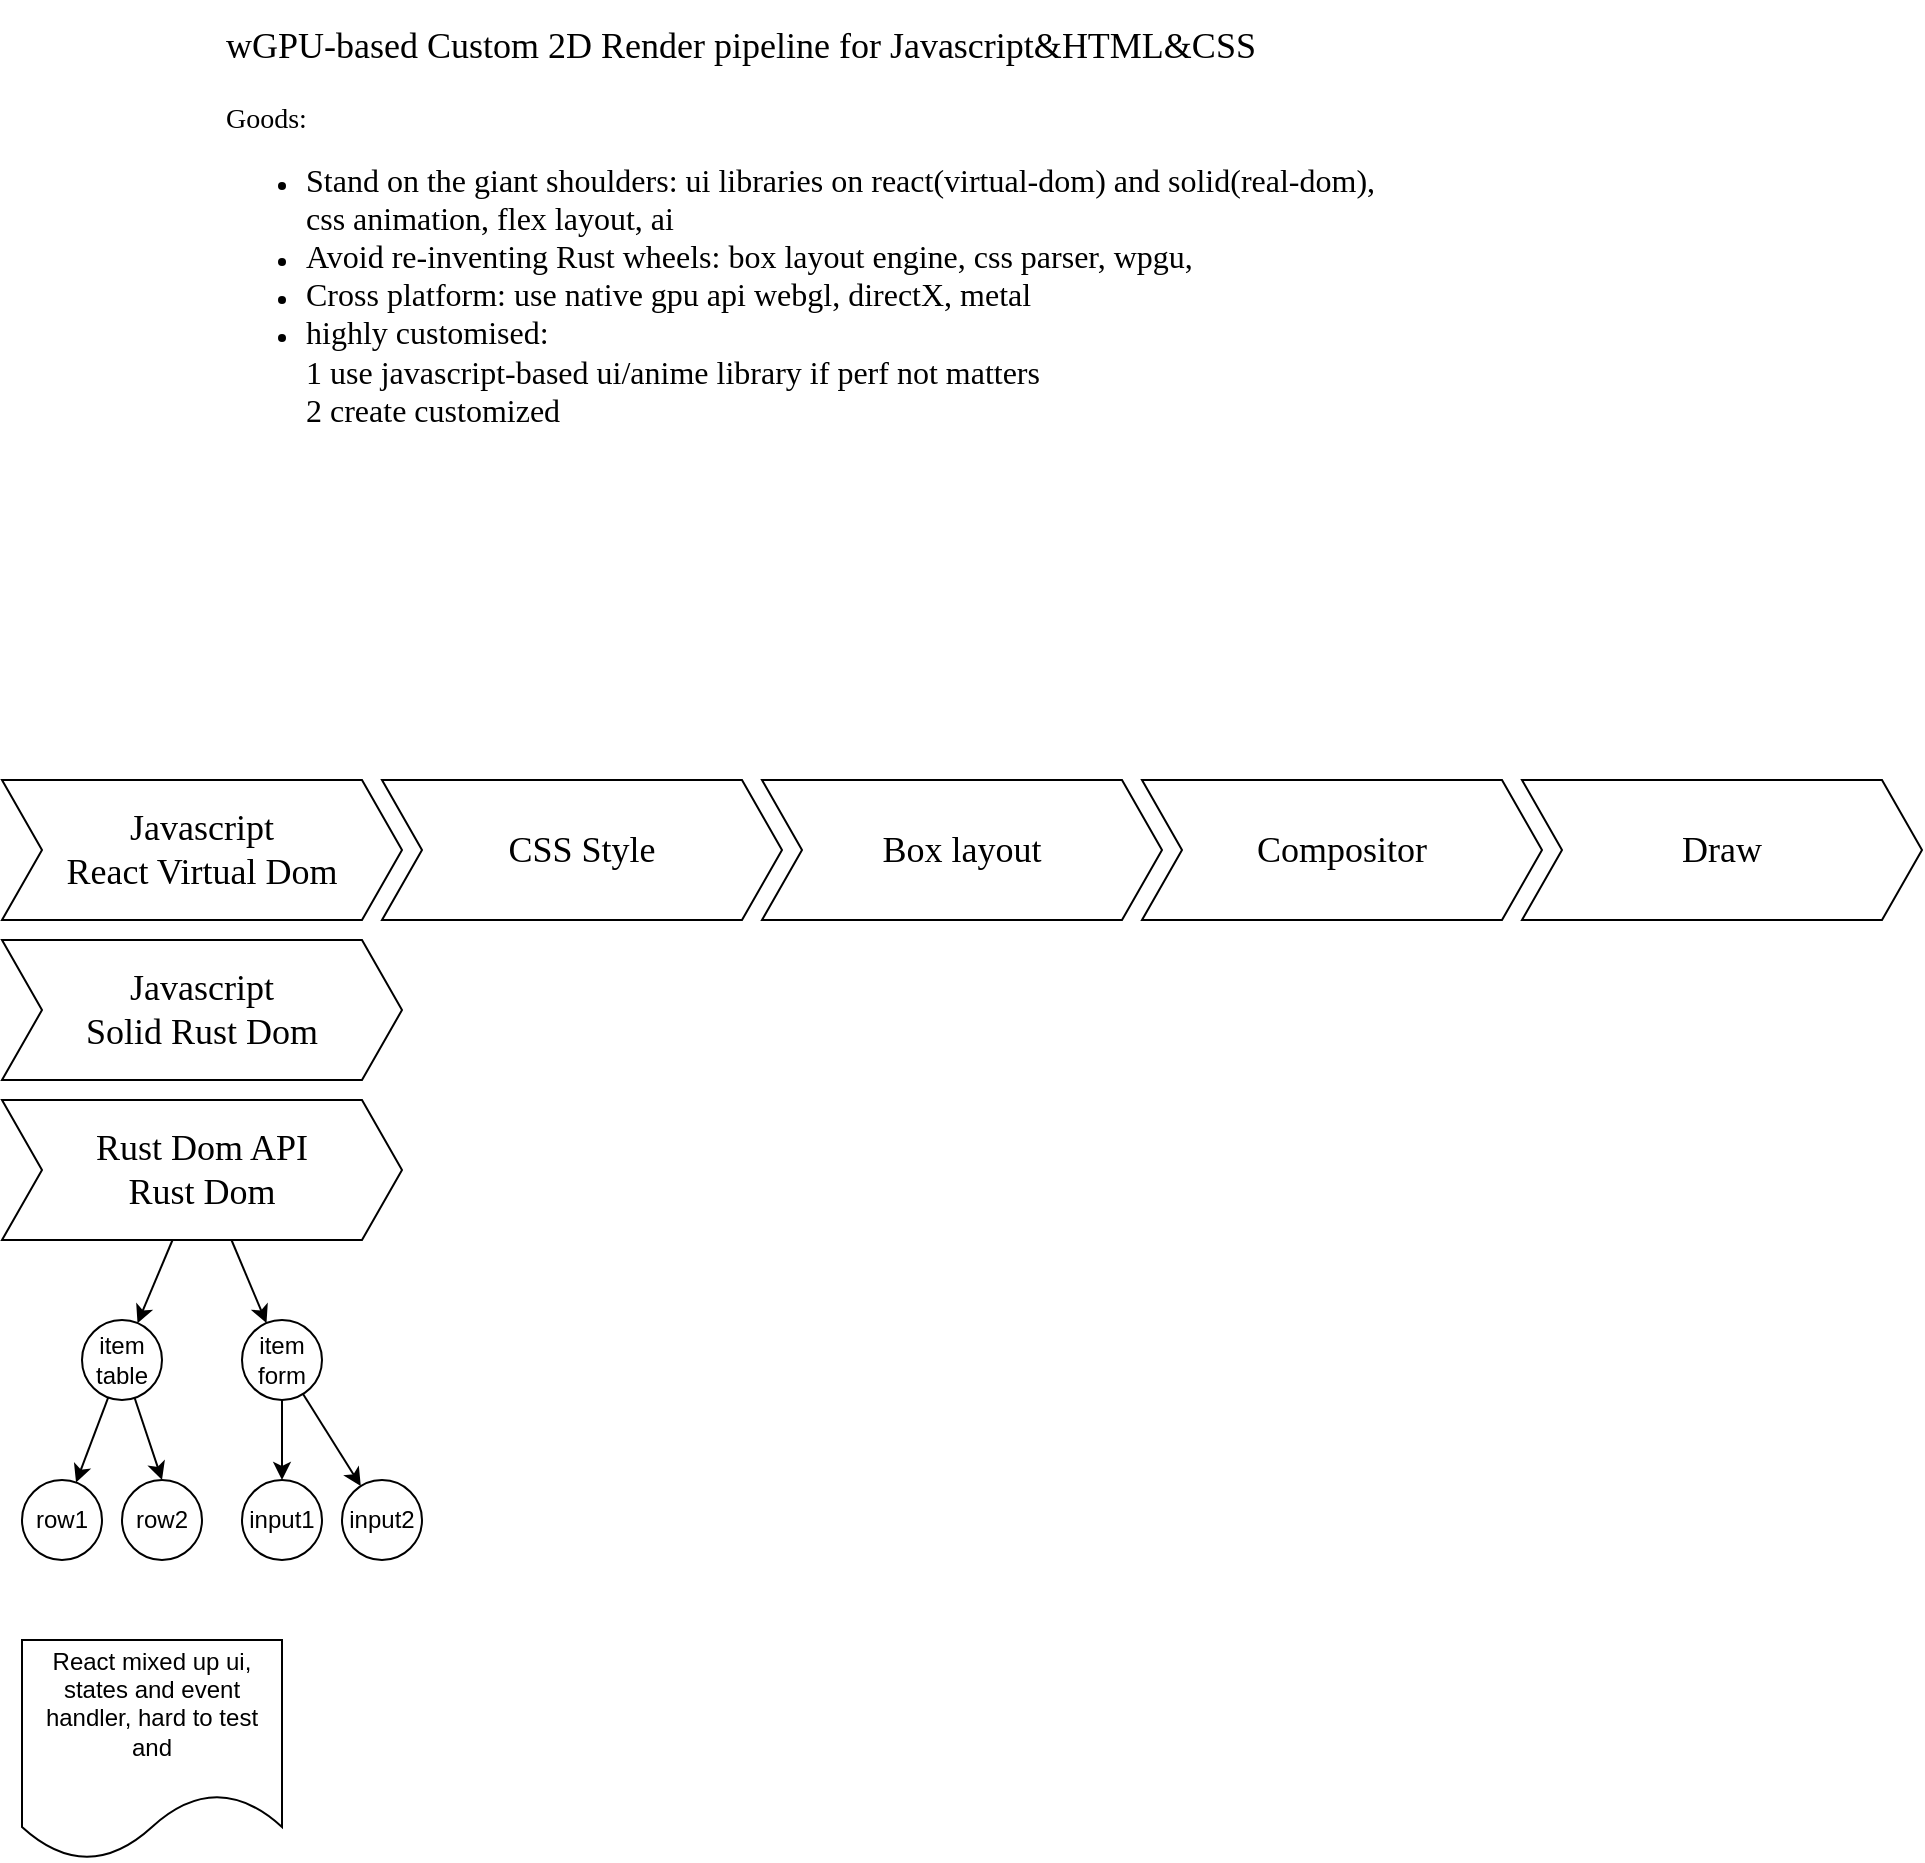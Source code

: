 <mxfile>
    <diagram id="OBBd6NsxkmT4sHoRkoNz" name="Page-1">
        <mxGraphModel dx="1297" dy="805" grid="1" gridSize="10" guides="1" tooltips="1" connect="1" arrows="1" fold="1" page="1" pageScale="1" pageWidth="827" pageHeight="1169" math="0" shadow="0">
            <root>
                <mxCell id="0"/>
                <mxCell id="1" parent="0"/>
                <mxCell id="2" value="&lt;h1 style=&quot;margin-top: 0px;&quot;&gt;&lt;font style=&quot;font-weight: normal; font-size: 18px;&quot; face=&quot;Tahoma&quot;&gt;wGPU-based Custom 2D Render pipeline for J&lt;/font&gt;&lt;span style=&quot;font-size: 18px; font-weight: normal; font-family: Tahoma; background-color: transparent;&quot;&gt;avascript&amp;amp;&lt;/span&gt;&lt;span style=&quot;font-size: 18px; font-weight: normal; font-family: Tahoma; background-color: transparent;&quot;&gt;HTML&amp;amp;CSS&lt;/span&gt;&lt;/h1&gt;&lt;p&gt;&lt;font face=&quot;Tahoma&quot; style=&quot;font-size: 14px;&quot;&gt;&lt;font style=&quot;&quot;&gt;Goods:&lt;/font&gt;&lt;br&gt;&lt;/font&gt;&lt;/p&gt;&lt;ul&gt;&lt;li&gt;&lt;font face=&quot;Tahoma&quot; size=&quot;3&quot; style=&quot;&quot;&gt;&lt;font style=&quot;&quot;&gt;Stand on the giant shoulders: ui libraries on react(virtual-dom) and solid(real-dom), css animation, flex layout, ai&lt;/font&gt;&lt;br&gt;&lt;/font&gt;&lt;/li&gt;&lt;li&gt;&lt;font face=&quot;Tahoma&quot; size=&quot;3&quot;&gt;Avoid re-inventing Rust wheels: box layout engine, css parser, wpgu,&lt;/font&gt;&lt;/li&gt;&lt;li&gt;&lt;font face=&quot;Tahoma&quot; size=&quot;3&quot;&gt;Cross platform: use native gpu api webgl, directX, metal&lt;br&gt;&lt;/font&gt;&lt;/li&gt;&lt;li&gt;&lt;font face=&quot;Tahoma&quot; size=&quot;3&quot;&gt;highly customised:&lt;br&gt;1 use javascript-based ui/anime library if perf not matters&lt;br&gt;2 create customized&amp;nbsp;&lt;/font&gt;&lt;/li&gt;&lt;/ul&gt;&amp;nbsp;&lt;br&gt;&lt;br&gt;&lt;p&gt;&lt;/p&gt;" style="text;html=1;whiteSpace=wrap;overflow=hidden;rounded=0;" vertex="1" parent="1">
                    <mxGeometry x="150" y="130" width="580" height="250" as="geometry"/>
                </mxCell>
                <mxCell id="3" value="&lt;font style=&quot;font-size: 18px;&quot; face=&quot;Tahoma&quot;&gt;Javascript&lt;br&gt;React Virtual Dom&lt;/font&gt;" style="shape=step;perimeter=stepPerimeter;whiteSpace=wrap;html=1;fixedSize=1;" vertex="1" parent="1">
                    <mxGeometry x="40" y="520" width="200" height="70" as="geometry"/>
                </mxCell>
                <mxCell id="4" value="&lt;font face=&quot;Tahoma&quot;&gt;&lt;span style=&quot;font-size: 18px;&quot;&gt;CSS Style&lt;/span&gt;&lt;/font&gt;" style="shape=step;perimeter=stepPerimeter;whiteSpace=wrap;html=1;fixedSize=1;" vertex="1" parent="1">
                    <mxGeometry x="230" y="520" width="200" height="70" as="geometry"/>
                </mxCell>
                <mxCell id="7" value="&lt;font face=&quot;Tahoma&quot;&gt;&lt;span style=&quot;font-size: 18px;&quot;&gt;Box layout&lt;/span&gt;&lt;/font&gt;" style="shape=step;perimeter=stepPerimeter;whiteSpace=wrap;html=1;fixedSize=1;" vertex="1" parent="1">
                    <mxGeometry x="420" y="520" width="200" height="70" as="geometry"/>
                </mxCell>
                <mxCell id="8" value="&lt;font face=&quot;Tahoma&quot;&gt;&lt;span style=&quot;font-size: 18px;&quot;&gt;Compositor&lt;/span&gt;&lt;/font&gt;" style="shape=step;perimeter=stepPerimeter;whiteSpace=wrap;html=1;fixedSize=1;" vertex="1" parent="1">
                    <mxGeometry x="610" y="520" width="200" height="70" as="geometry"/>
                </mxCell>
                <mxCell id="10" value="&lt;font face=&quot;Tahoma&quot;&gt;&lt;span style=&quot;font-size: 18px;&quot;&gt;Draw&lt;/span&gt;&lt;/font&gt;" style="shape=step;perimeter=stepPerimeter;whiteSpace=wrap;html=1;fixedSize=1;" vertex="1" parent="1">
                    <mxGeometry x="800" y="520" width="200" height="70" as="geometry"/>
                </mxCell>
                <mxCell id="20" value="" style="edgeStyle=none;html=1;" edge="1" parent="1" source="11" target="19">
                    <mxGeometry relative="1" as="geometry"/>
                </mxCell>
                <mxCell id="22" value="" style="edgeStyle=none;html=1;" edge="1" parent="1" source="11" target="21">
                    <mxGeometry relative="1" as="geometry"/>
                </mxCell>
                <mxCell id="11" value="&lt;font face=&quot;Tahoma&quot;&gt;&lt;span style=&quot;font-size: 18px;&quot;&gt;Rust Dom API&lt;br&gt;Rust Dom&lt;/span&gt;&lt;/font&gt;" style="shape=step;perimeter=stepPerimeter;whiteSpace=wrap;html=1;fixedSize=1;" vertex="1" parent="1">
                    <mxGeometry x="40" y="680" width="200" height="70" as="geometry"/>
                </mxCell>
                <mxCell id="12" value="&lt;font style=&quot;font-size: 18px;&quot; face=&quot;Tahoma&quot;&gt;Javascript&lt;br&gt;Solid Rust Dom&lt;/font&gt;" style="shape=step;perimeter=stepPerimeter;whiteSpace=wrap;html=1;fixedSize=1;" vertex="1" parent="1">
                    <mxGeometry x="40" y="600" width="200" height="70" as="geometry"/>
                </mxCell>
                <mxCell id="24" value="" style="edgeStyle=none;html=1;" edge="1" parent="1" source="19" target="23">
                    <mxGeometry relative="1" as="geometry"/>
                </mxCell>
                <mxCell id="28" style="edgeStyle=none;html=1;entryX=0.5;entryY=0;entryDx=0;entryDy=0;" edge="1" parent="1" source="19" target="27">
                    <mxGeometry relative="1" as="geometry"/>
                </mxCell>
                <mxCell id="19" value="item table" style="ellipse;whiteSpace=wrap;html=1;" vertex="1" parent="1">
                    <mxGeometry x="80" y="790" width="40" height="40" as="geometry"/>
                </mxCell>
                <mxCell id="26" style="edgeStyle=none;html=1;" edge="1" parent="1" source="21" target="25">
                    <mxGeometry relative="1" as="geometry"/>
                </mxCell>
                <mxCell id="30" style="edgeStyle=none;html=1;" edge="1" parent="1" source="21" target="29">
                    <mxGeometry relative="1" as="geometry"/>
                </mxCell>
                <mxCell id="21" value="item form" style="ellipse;whiteSpace=wrap;html=1;" vertex="1" parent="1">
                    <mxGeometry x="160" y="790" width="40" height="40" as="geometry"/>
                </mxCell>
                <mxCell id="23" value="row1" style="ellipse;whiteSpace=wrap;html=1;" vertex="1" parent="1">
                    <mxGeometry x="50" y="870" width="40" height="40" as="geometry"/>
                </mxCell>
                <mxCell id="25" value="input1" style="ellipse;whiteSpace=wrap;html=1;" vertex="1" parent="1">
                    <mxGeometry x="160" y="870" width="40" height="40" as="geometry"/>
                </mxCell>
                <mxCell id="27" value="row2" style="ellipse;whiteSpace=wrap;html=1;" vertex="1" parent="1">
                    <mxGeometry x="100" y="870" width="40" height="40" as="geometry"/>
                </mxCell>
                <mxCell id="29" value="input2" style="ellipse;whiteSpace=wrap;html=1;" vertex="1" parent="1">
                    <mxGeometry x="210" y="870" width="40" height="40" as="geometry"/>
                </mxCell>
                <mxCell id="33" value="React mixed up ui, states and event handler, hard to test and&lt;div&gt;&lt;br&gt;&lt;/div&gt;" style="shape=document;whiteSpace=wrap;html=1;boundedLbl=1;" vertex="1" parent="1">
                    <mxGeometry x="50" y="950" width="130" height="110" as="geometry"/>
                </mxCell>
            </root>
        </mxGraphModel>
    </diagram>
</mxfile>
